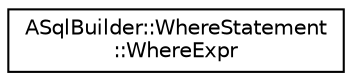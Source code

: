 digraph "Graphical Class Hierarchy"
{
 // LATEX_PDF_SIZE
  edge [fontname="Helvetica",fontsize="10",labelfontname="Helvetica",labelfontsize="10"];
  node [fontname="Helvetica",fontsize="10",shape=record];
  rankdir="LR";
  Node0 [label="ASqlBuilder::WhereStatement\l::WhereExpr",height=0.2,width=0.4,color="black", fillcolor="white", style="filled",URL="$classASqlBuilder_1_1WhereStatement_1_1WhereExpr.html",tooltip=" "];
}
